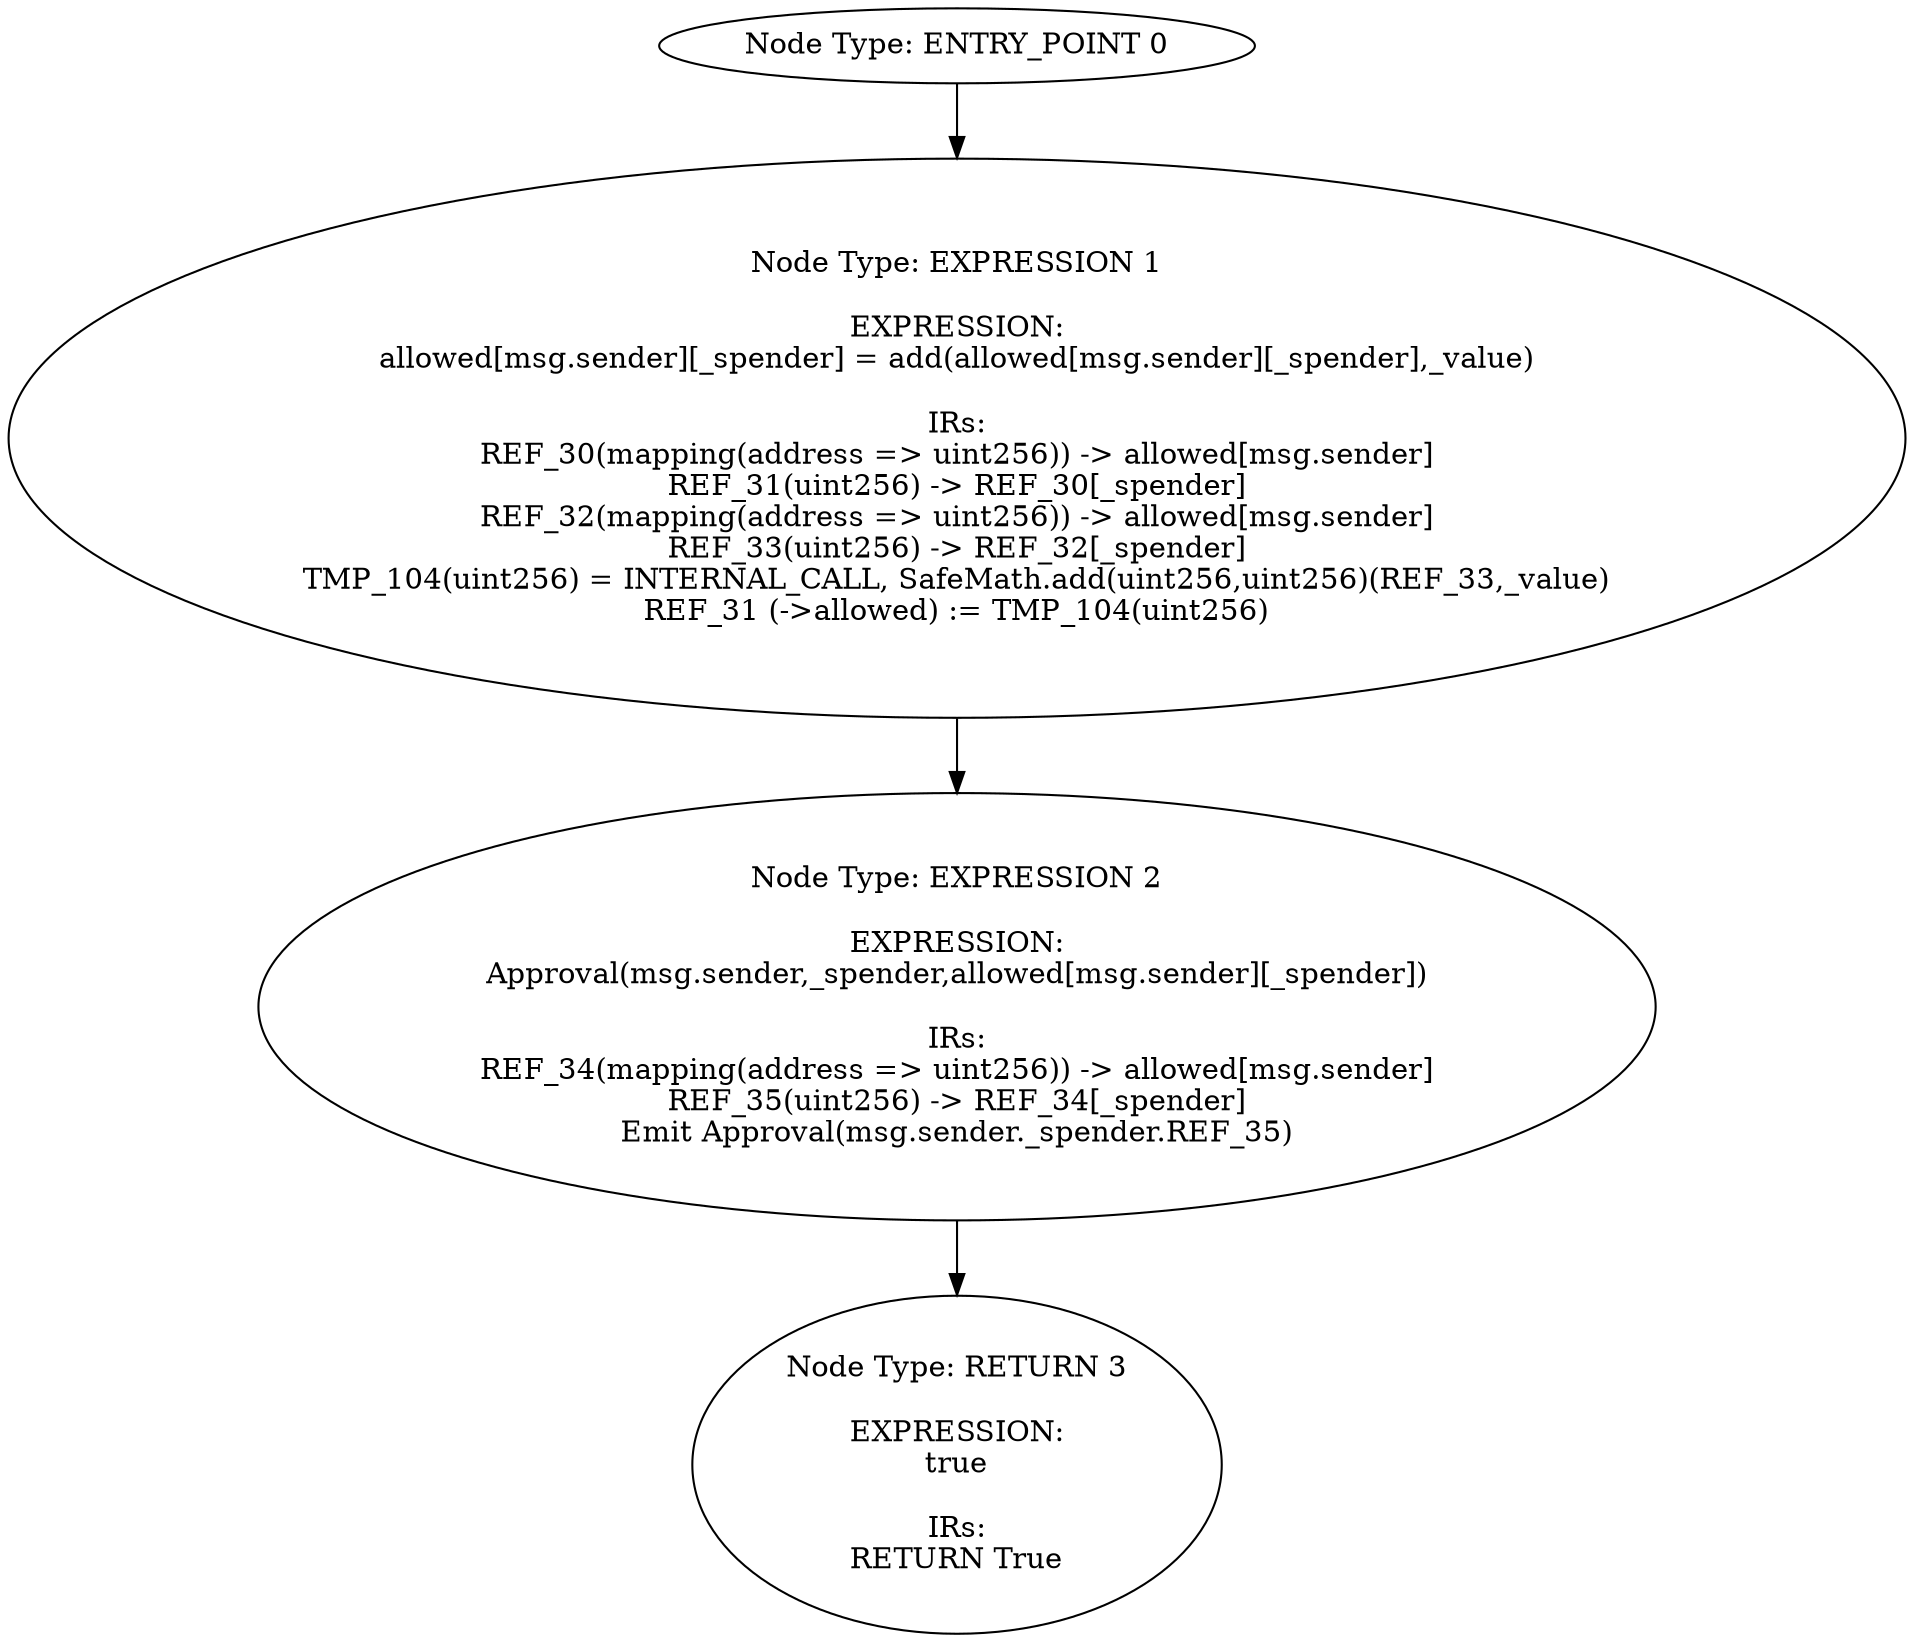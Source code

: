 digraph{
0[label="Node Type: ENTRY_POINT 0
"];
0->1;
1[label="Node Type: EXPRESSION 1

EXPRESSION:
allowed[msg.sender][_spender] = add(allowed[msg.sender][_spender],_value)

IRs:
REF_30(mapping(address => uint256)) -> allowed[msg.sender]
REF_31(uint256) -> REF_30[_spender]
REF_32(mapping(address => uint256)) -> allowed[msg.sender]
REF_33(uint256) -> REF_32[_spender]
TMP_104(uint256) = INTERNAL_CALL, SafeMath.add(uint256,uint256)(REF_33,_value)
REF_31 (->allowed) := TMP_104(uint256)"];
1->2;
2[label="Node Type: EXPRESSION 2

EXPRESSION:
Approval(msg.sender,_spender,allowed[msg.sender][_spender])

IRs:
REF_34(mapping(address => uint256)) -> allowed[msg.sender]
REF_35(uint256) -> REF_34[_spender]
Emit Approval(msg.sender._spender.REF_35)"];
2->3;
3[label="Node Type: RETURN 3

EXPRESSION:
true

IRs:
RETURN True"];
}
